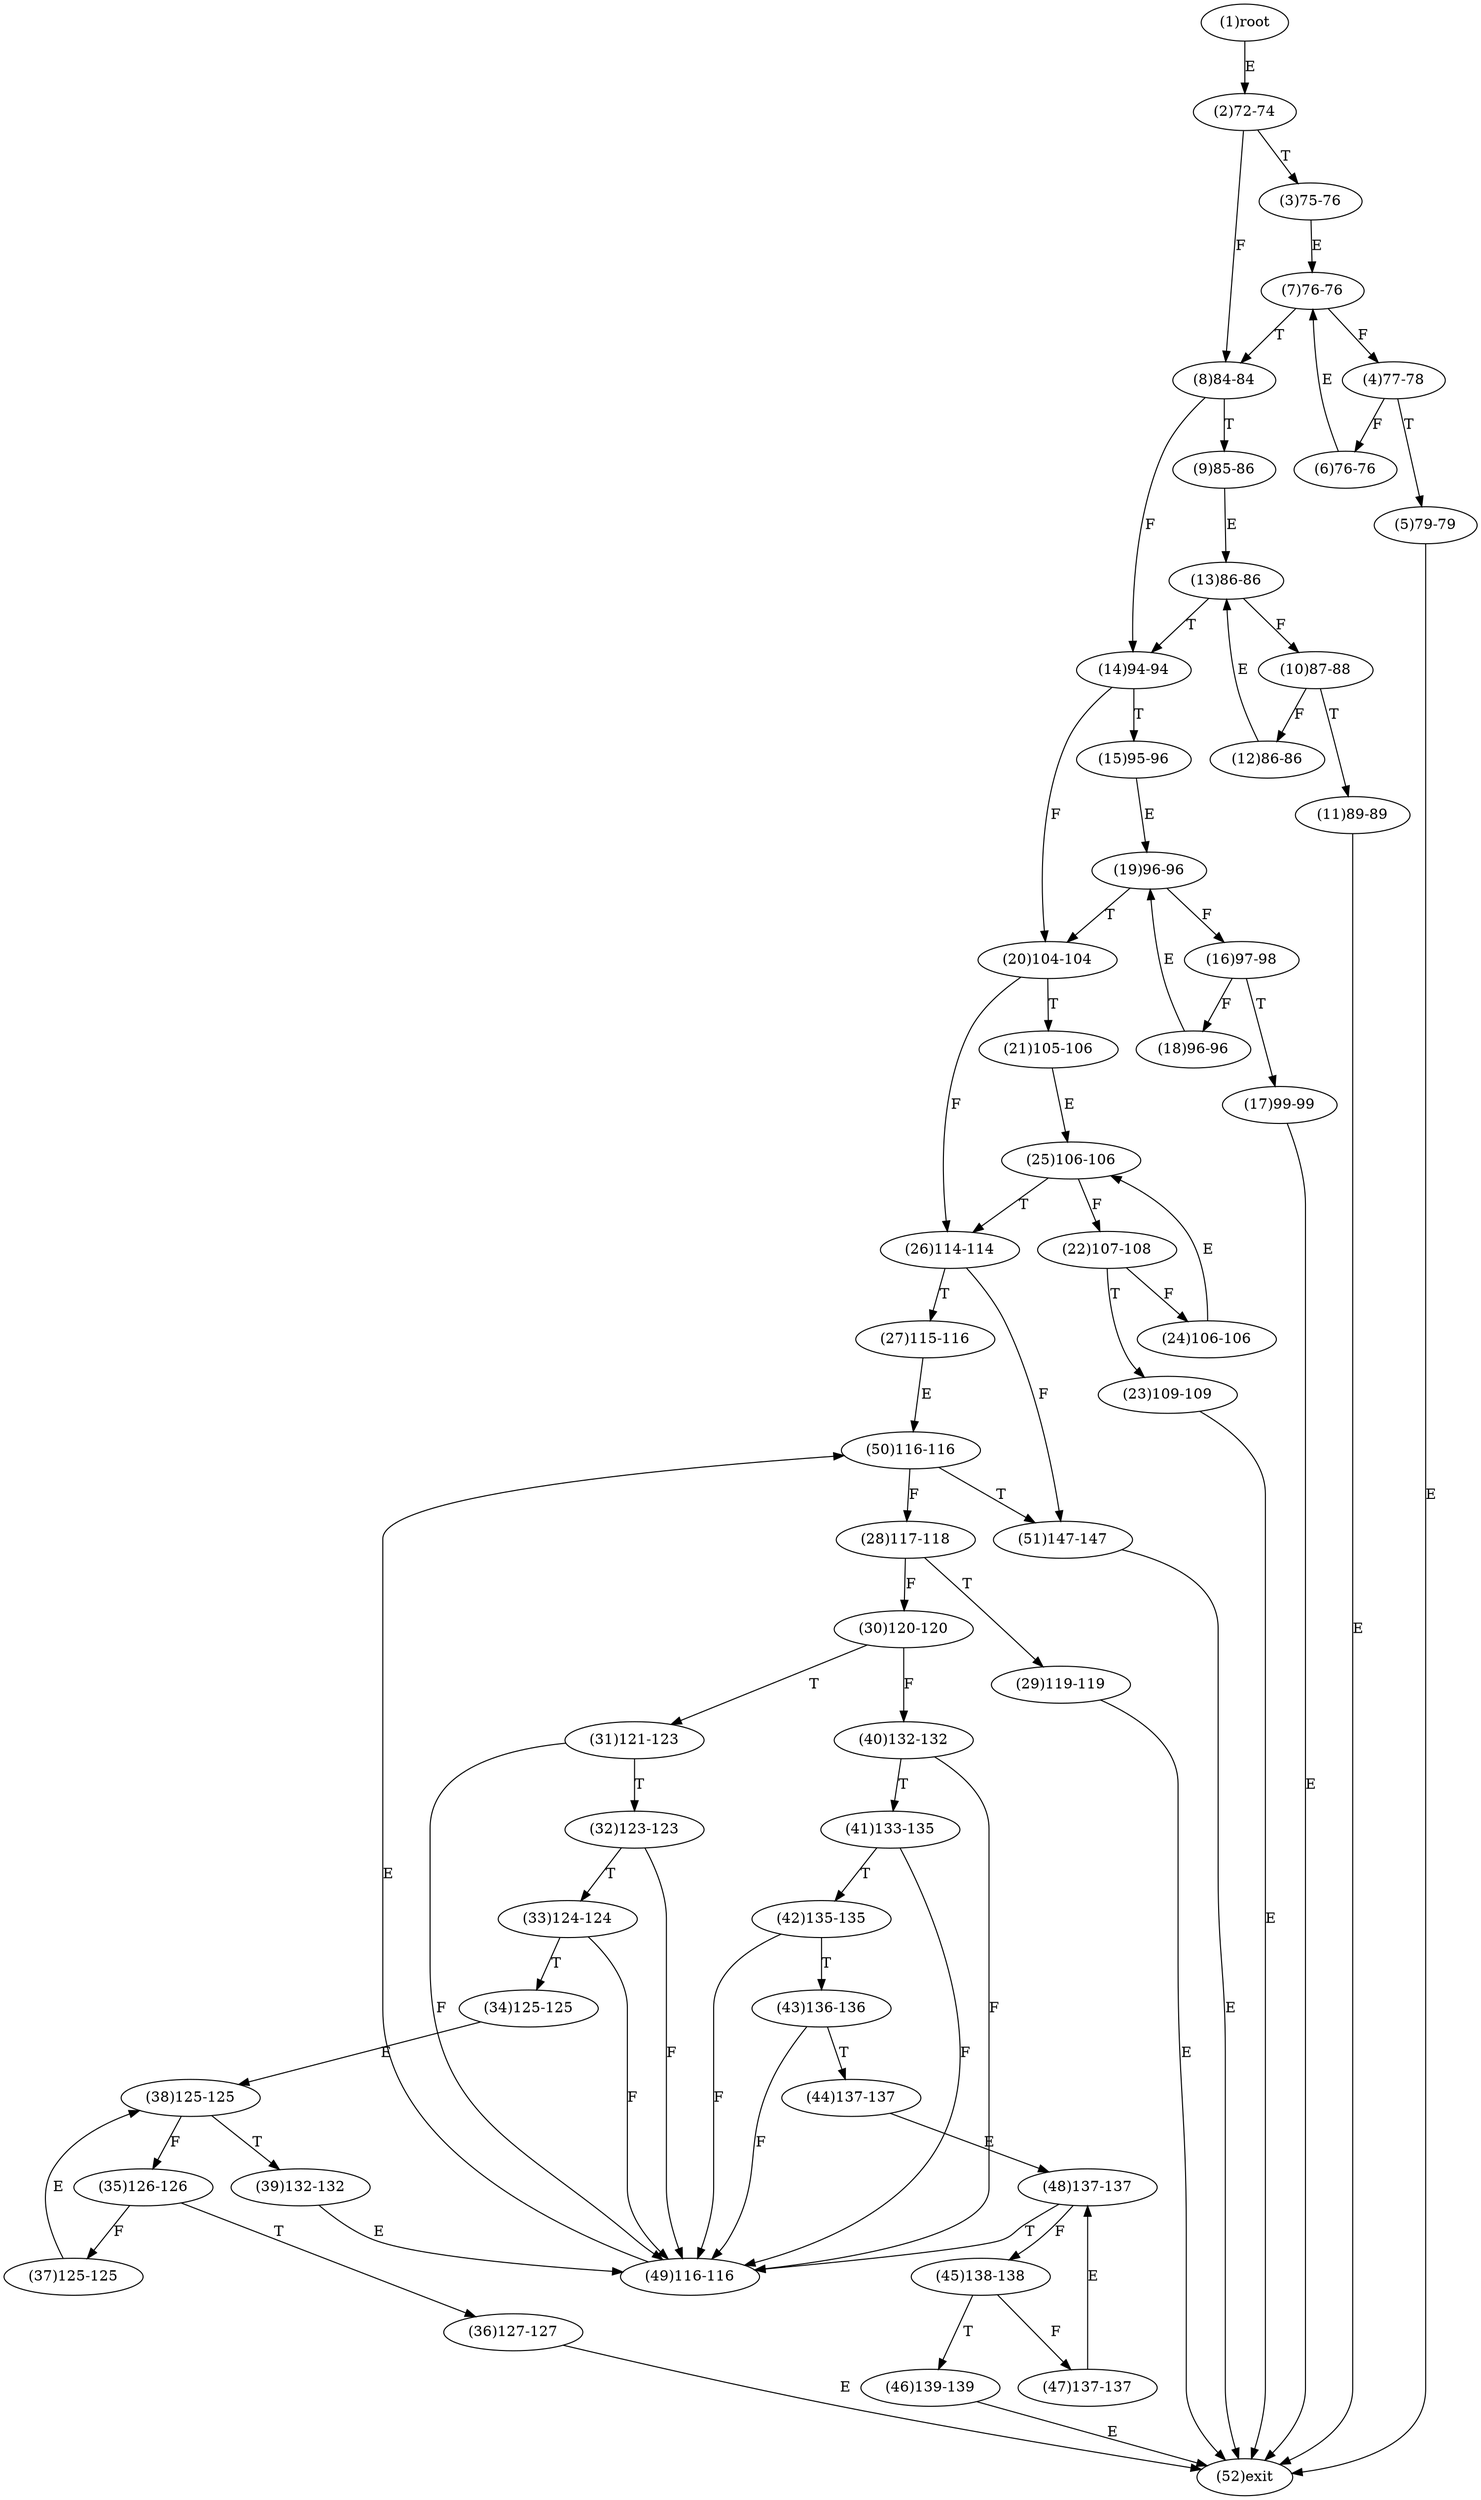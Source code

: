 digraph "" { 
1[ label="(1)root"];
2[ label="(2)72-74"];
3[ label="(3)75-76"];
4[ label="(4)77-78"];
5[ label="(5)79-79"];
6[ label="(6)76-76"];
7[ label="(7)76-76"];
8[ label="(8)84-84"];
9[ label="(9)85-86"];
10[ label="(10)87-88"];
11[ label="(11)89-89"];
12[ label="(12)86-86"];
13[ label="(13)86-86"];
14[ label="(14)94-94"];
15[ label="(15)95-96"];
17[ label="(17)99-99"];
16[ label="(16)97-98"];
19[ label="(19)96-96"];
18[ label="(18)96-96"];
21[ label="(21)105-106"];
20[ label="(20)104-104"];
23[ label="(23)109-109"];
22[ label="(22)107-108"];
25[ label="(25)106-106"];
24[ label="(24)106-106"];
27[ label="(27)115-116"];
26[ label="(26)114-114"];
29[ label="(29)119-119"];
28[ label="(28)117-118"];
31[ label="(31)121-123"];
30[ label="(30)120-120"];
34[ label="(34)125-125"];
35[ label="(35)126-126"];
32[ label="(32)123-123"];
33[ label="(33)124-124"];
38[ label="(38)125-125"];
39[ label="(39)132-132"];
36[ label="(36)127-127"];
37[ label="(37)125-125"];
42[ label="(42)135-135"];
43[ label="(43)136-136"];
40[ label="(40)132-132"];
41[ label="(41)133-135"];
46[ label="(46)139-139"];
47[ label="(47)137-137"];
44[ label="(44)137-137"];
45[ label="(45)138-138"];
51[ label="(51)147-147"];
50[ label="(50)116-116"];
49[ label="(49)116-116"];
48[ label="(48)137-137"];
52[ label="(52)exit"];
1->2[ label="E"];
2->8[ label="F"];
2->3[ label="T"];
3->7[ label="E"];
4->6[ label="F"];
4->5[ label="T"];
5->52[ label="E"];
6->7[ label="E"];
7->4[ label="F"];
7->8[ label="T"];
8->14[ label="F"];
8->9[ label="T"];
9->13[ label="E"];
10->12[ label="F"];
10->11[ label="T"];
11->52[ label="E"];
12->13[ label="E"];
13->10[ label="F"];
13->14[ label="T"];
14->20[ label="F"];
14->15[ label="T"];
15->19[ label="E"];
16->18[ label="F"];
16->17[ label="T"];
17->52[ label="E"];
18->19[ label="E"];
19->16[ label="F"];
19->20[ label="T"];
20->26[ label="F"];
20->21[ label="T"];
21->25[ label="E"];
22->24[ label="F"];
22->23[ label="T"];
23->52[ label="E"];
24->25[ label="E"];
25->22[ label="F"];
25->26[ label="T"];
26->51[ label="F"];
26->27[ label="T"];
27->50[ label="E"];
28->30[ label="F"];
28->29[ label="T"];
29->52[ label="E"];
30->40[ label="F"];
30->31[ label="T"];
31->49[ label="F"];
31->32[ label="T"];
32->49[ label="F"];
32->33[ label="T"];
33->49[ label="F"];
33->34[ label="T"];
34->38[ label="E"];
35->37[ label="F"];
35->36[ label="T"];
36->52[ label="E"];
37->38[ label="E"];
38->35[ label="F"];
38->39[ label="T"];
39->49[ label="E"];
40->49[ label="F"];
40->41[ label="T"];
41->49[ label="F"];
41->42[ label="T"];
42->49[ label="F"];
42->43[ label="T"];
43->49[ label="F"];
43->44[ label="T"];
44->48[ label="E"];
45->47[ label="F"];
45->46[ label="T"];
46->52[ label="E"];
47->48[ label="E"];
48->45[ label="F"];
48->49[ label="T"];
49->50[ label="E"];
50->28[ label="F"];
50->51[ label="T"];
51->52[ label="E"];
}